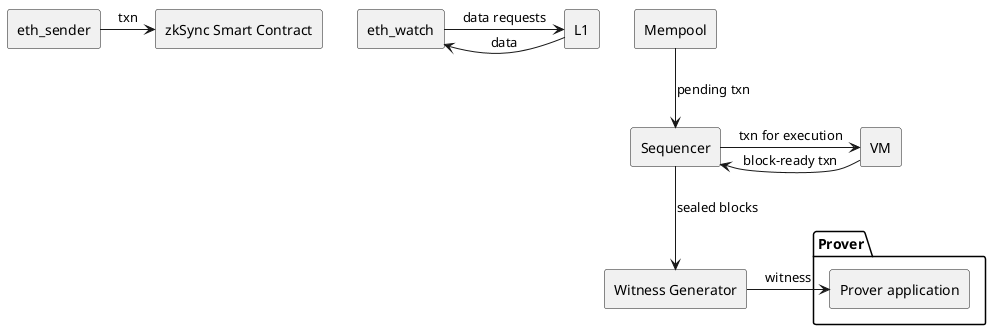 @startuml
skinparam componentStyle rectangle

component "zkSync Smart Contract" as SmartContract
component "eth_sender" as EthSender
component "L1" as L1
component "eth_watch" as EthWatch

component "Sequencer" as Sequencer
component "VM" as VM
component "Mempool" as Mempool

component "Witness Generator" as WitnessGenerator

EthSender -> SmartContract: txn
EthWatch -> L1: data requests
L1 -> EthWatch: data

Mempool --> Sequencer: pending txn
Sequencer -> VM: txn for execution
Sequencer <- VM: block-ready txn

Sequencer --> WitnessGenerator: sealed blocks

package "Prover" as Prover {
  component "Prover application" as ProverApp
}

WitnessGenerator -> ProverApp: witness
@enduml
